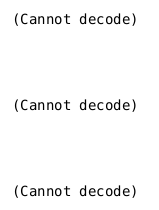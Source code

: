 @startuml

<style>
note {
    backgroundcolor transparent
    linecolor transparent
}
</style>

note as graph_1
    <img:/home/darcy/Documents/parallelism/heastSeq/images/graph_1.png>
end note

note as graph_2
    <img:/home/darcy/Documents/parallelism/heastSeq/images/graph_2.png>
end note

note as graph_3
    <img:/home/darcy/Documents/parallelism/heastSeq/images/graph_3.png>
end note

graph_1 -[hidden]d-> graph_2
graph_2 -[hidden]d-> graph_3

@enduml